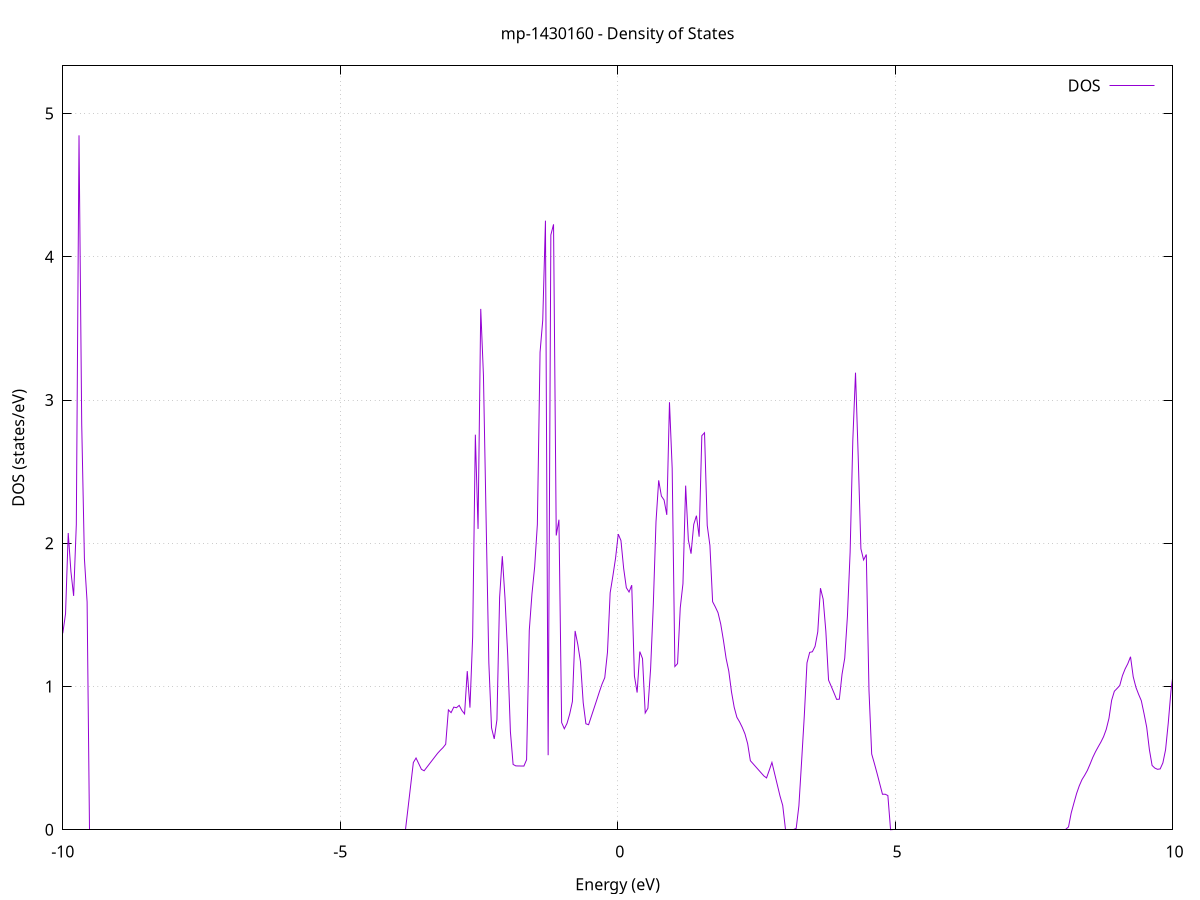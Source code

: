 set title 'mp-1430160 - Density of States'
set xlabel 'Energy (eV)'
set ylabel 'DOS (states/eV)'
set grid
set xrange [-10:10]
set yrange [0:5.333]
set xzeroaxis lt -1
set terminal png size 800,600
set output 'mp-1430160_dos_gnuplot.png'
plot '-' using 1:2 with lines title 'DOS'
-56.259200 0.000000
-56.210600 0.000000
-56.162000 0.000000
-56.113400 0.000000
-56.064900 0.000000
-56.016300 0.000000
-55.967700 0.000000
-55.919100 0.000000
-55.870500 0.000000
-55.821900 0.000000
-55.773300 0.000000
-55.724700 0.000000
-55.676100 0.000000
-55.627500 0.000000
-55.578900 0.000000
-55.530300 0.000000
-55.481700 0.000000
-55.433200 0.000000
-55.384600 0.000000
-55.336000 0.000000
-55.287400 0.000000
-55.238800 0.000000
-55.190200 0.000000
-55.141600 0.000000
-55.093000 0.000000
-55.044400 0.000000
-54.995800 0.000000
-54.947200 0.000000
-54.898600 0.000000
-54.850000 0.000000
-54.801500 0.000000
-54.752900 0.000000
-54.704300 0.000000
-54.655700 0.000000
-54.607100 0.000000
-54.558500 0.000000
-54.509900 0.000000
-54.461300 0.000000
-54.412700 0.000000
-54.364100 0.000000
-54.315500 0.000000
-54.266900 0.000000
-54.218300 0.000000
-54.169700 0.000000
-54.121200 0.000000
-54.072600 0.000000
-54.024000 0.000000
-53.975400 0.000000
-53.926800 0.000000
-53.878200 0.000000
-53.829600 0.000000
-53.781000 0.000000
-53.732400 0.000000
-53.683800 0.000000
-53.635200 0.000000
-53.586600 0.000000
-53.538000 0.000000
-53.489500 0.000000
-53.440900 0.000000
-53.392300 0.000000
-53.343700 0.000000
-53.295100 0.000000
-53.246500 0.000000
-53.197900 0.000000
-53.149300 0.000000
-53.100700 0.000000
-53.052100 0.000000
-53.003500 0.000000
-52.954900 0.000000
-52.906300 0.000000
-52.857800 0.000000
-52.809200 0.000000
-52.760600 0.000000
-52.712000 0.000000
-52.663400 0.000000
-52.614800 0.000000
-52.566200 0.000000
-52.517600 0.000000
-52.469000 0.000000
-52.420400 0.000000
-52.371800 0.000000
-52.323200 0.000000
-52.274600 0.000000
-52.226000 0.000000
-52.177500 0.000000
-52.128900 0.000000
-52.080300 0.000000
-52.031700 0.000000
-51.983100 0.000000
-51.934500 0.000000
-51.885900 0.000000
-51.837300 263.603800
-51.788700 0.000000
-51.740100 0.000000
-51.691500 0.000000
-51.642900 0.000000
-51.594300 0.000000
-51.545800 0.000000
-51.497200 0.000000
-51.448600 0.000000
-51.400000 0.000000
-51.351400 0.000000
-51.302800 0.000000
-51.254200 0.000000
-51.205600 0.000000
-51.157000 0.000000
-51.108400 0.000000
-51.059800 0.000000
-51.011200 0.000000
-50.962600 0.000000
-50.914100 0.000000
-50.865500 0.000000
-50.816900 0.000000
-50.768300 0.000000
-50.719700 0.000000
-50.671100 0.000000
-50.622500 0.000000
-50.573900 0.000000
-50.525300 0.000000
-50.476700 0.000000
-50.428100 0.000000
-50.379500 0.000000
-50.330900 0.000000
-50.282300 0.000000
-50.233800 0.000000
-50.185200 0.000000
-50.136600 0.000000
-50.088000 0.000000
-50.039400 0.000000
-49.990800 0.000000
-49.942200 0.000000
-49.893600 0.000000
-49.845000 0.000000
-49.796400 0.000000
-49.747800 0.000000
-49.699200 0.000000
-49.650600 0.000000
-49.602100 0.000000
-49.553500 0.000000
-49.504900 0.000000
-49.456300 0.000000
-49.407700 0.000000
-49.359100 0.000000
-49.310500 0.000000
-49.261900 0.000000
-49.213300 0.000000
-49.164700 0.000000
-49.116100 0.000000
-49.067500 0.000000
-49.018900 0.000000
-48.970300 0.000000
-48.921800 0.000000
-48.873200 0.000000
-48.824600 0.000000
-48.776000 0.000000
-48.727400 0.000000
-48.678800 0.000000
-48.630200 0.000000
-48.581600 0.000000
-48.533000 0.000000
-48.484400 0.000000
-48.435800 0.000000
-48.387200 0.000000
-48.338600 0.000000
-48.290100 0.000000
-48.241500 0.000000
-48.192900 0.000000
-48.144300 0.000000
-48.095700 0.000000
-48.047100 0.000000
-47.998500 0.000000
-47.949900 0.000000
-47.901300 0.000000
-47.852700 0.000000
-47.804100 0.000000
-47.755500 0.000000
-47.706900 0.000000
-47.658400 0.000000
-47.609800 0.000000
-47.561200 0.000000
-47.512600 0.000000
-47.464000 0.000000
-47.415400 0.000000
-47.366800 0.000000
-47.318200 0.000000
-47.269600 0.000000
-47.221000 0.000000
-47.172400 0.000000
-47.123800 0.000000
-47.075200 0.000000
-47.026600 0.000000
-46.978100 0.000000
-46.929500 0.000000
-46.880900 0.000000
-46.832300 0.000000
-46.783700 0.000000
-46.735100 0.000000
-46.686500 0.000000
-46.637900 0.000000
-46.589300 0.000000
-46.540700 0.000000
-46.492100 0.000000
-46.443500 0.000000
-46.394900 0.000000
-46.346400 0.000000
-46.297800 0.000000
-46.249200 0.000000
-46.200600 0.000000
-46.152000 0.000000
-46.103400 0.000000
-46.054800 0.000000
-46.006200 0.000000
-45.957600 0.000000
-45.909000 0.000000
-45.860400 0.000000
-45.811800 0.000000
-45.763200 0.000000
-45.714700 0.000000
-45.666100 0.000000
-45.617500 0.000000
-45.568900 0.000000
-45.520300 0.000000
-45.471700 0.000000
-45.423100 0.000000
-45.374500 0.000000
-45.325900 0.000000
-45.277300 0.000000
-45.228700 0.000000
-45.180100 0.000000
-45.131500 0.000000
-45.082900 0.000000
-45.034400 0.000000
-44.985800 0.000000
-44.937200 0.000000
-44.888600 0.000000
-44.840000 0.000000
-44.791400 0.000000
-44.742800 0.000000
-44.694200 0.000000
-44.645600 0.000000
-44.597000 0.000000
-44.548400 0.000000
-44.499800 0.000000
-44.451200 0.000000
-44.402700 0.000000
-44.354100 0.000000
-44.305500 0.000000
-44.256900 0.000000
-44.208300 0.000000
-44.159700 0.000000
-44.111100 0.000000
-44.062500 0.000000
-44.013900 0.000000
-43.965300 0.000000
-43.916700 0.000000
-43.868100 0.000000
-43.819500 0.000000
-43.771000 0.000000
-43.722400 0.000000
-43.673800 0.000000
-43.625200 0.000000
-43.576600 0.000000
-43.528000 0.000000
-43.479400 0.000000
-43.430800 0.000000
-43.382200 0.000000
-43.333600 0.000000
-43.285000 0.000000
-43.236400 0.000000
-43.187800 0.000000
-43.139200 0.000000
-43.090700 0.000000
-43.042100 0.000000
-42.993500 0.000000
-42.944900 0.000000
-42.896300 0.000000
-42.847700 0.000000
-42.799100 0.000000
-42.750500 0.000000
-42.701900 0.000000
-42.653300 0.000000
-42.604700 0.000000
-42.556100 0.000000
-42.507500 0.000000
-42.459000 0.000000
-42.410400 0.000000
-42.361800 0.000000
-42.313200 0.000000
-42.264600 0.000000
-42.216000 0.000000
-42.167400 0.000000
-42.118800 0.000000
-42.070200 0.000000
-42.021600 0.000000
-41.973000 0.000000
-41.924400 0.000000
-41.875800 0.000000
-41.827200 0.000000
-41.778700 0.000000
-41.730100 0.000000
-41.681500 0.000000
-41.632900 0.000000
-41.584300 0.000000
-41.535700 0.000000
-41.487100 0.000000
-41.438500 0.000000
-41.389900 0.000000
-41.341300 0.000000
-41.292700 0.000000
-41.244100 0.000000
-41.195500 0.000000
-41.147000 0.000000
-41.098400 0.000000
-41.049800 0.000000
-41.001200 0.000000
-40.952600 0.000000
-40.904000 0.000000
-40.855400 0.000000
-40.806800 0.000000
-40.758200 0.000000
-40.709600 0.000000
-40.661000 0.000000
-40.612400 0.000000
-40.563800 0.000000
-40.515300 0.000000
-40.466700 0.000000
-40.418100 0.000000
-40.369500 0.000000
-40.320900 0.000000
-40.272300 0.000000
-40.223700 0.000000
-40.175100 0.000000
-40.126500 0.000000
-40.077900 0.000000
-40.029300 0.000000
-39.980700 0.000000
-39.932100 0.000000
-39.883500 0.000000
-39.835000 0.000000
-39.786400 0.000000
-39.737800 0.000000
-39.689200 0.000000
-39.640600 0.000000
-39.592000 0.000000
-39.543400 0.000000
-39.494800 0.000000
-39.446200 0.000000
-39.397600 0.000000
-39.349000 0.000000
-39.300400 0.000000
-39.251800 0.000000
-39.203300 0.000000
-39.154700 0.000000
-39.106100 0.000000
-39.057500 0.000000
-39.008900 0.000000
-38.960300 0.000000
-38.911700 0.000000
-38.863100 0.000000
-38.814500 0.000000
-38.765900 0.000000
-38.717300 0.000000
-38.668700 0.000000
-38.620100 0.000000
-38.571600 0.000000
-38.523000 0.000000
-38.474400 0.000000
-38.425800 0.000000
-38.377200 0.000000
-38.328600 0.000000
-38.280000 0.000000
-38.231400 0.000000
-38.182800 0.000000
-38.134200 0.000000
-38.085600 0.000000
-38.037000 0.000000
-37.988400 0.000000
-37.939800 0.000000
-37.891300 0.000000
-37.842700 0.000000
-37.794100 0.000000
-37.745500 0.000000
-37.696900 0.000000
-37.648300 0.000000
-37.599700 0.000000
-37.551100 0.000000
-37.502500 0.000000
-37.453900 0.000000
-37.405300 0.000000
-37.356700 0.000000
-37.308100 0.000000
-37.259600 0.000000
-37.211000 0.000000
-37.162400 0.000000
-37.113800 0.000000
-37.065200 0.000000
-37.016600 0.000000
-36.968000 0.000000
-36.919400 0.000000
-36.870800 0.000000
-36.822200 0.000000
-36.773600 0.000000
-36.725000 0.000000
-36.676400 0.000000
-36.627900 0.000000
-36.579300 0.000000
-36.530700 0.000000
-36.482100 0.000000
-36.433500 0.000000
-36.384900 0.000000
-36.336300 0.000000
-36.287700 0.000000
-36.239100 0.000000
-36.190500 0.000000
-36.141900 0.000000
-36.093300 0.000000
-36.044700 0.000000
-35.996100 0.000000
-35.947600 0.000000
-35.899000 0.000000
-35.850400 0.000000
-35.801800 0.000000
-35.753200 0.000000
-35.704600 0.000000
-35.656000 0.000000
-35.607400 0.000000
-35.558800 0.000000
-35.510200 0.000000
-35.461600 0.000000
-35.413000 0.000000
-35.364400 0.000000
-35.315900 0.000000
-35.267300 0.000000
-35.218700 0.000000
-35.170100 0.000000
-35.121500 0.000000
-35.072900 0.000000
-35.024300 0.000000
-34.975700 0.000000
-34.927100 0.000000
-34.878500 0.000000
-34.829900 0.000000
-34.781300 0.000000
-34.732700 0.000000
-34.684100 0.000000
-34.635600 0.000000
-34.587000 0.000000
-34.538400 0.000000
-34.489800 0.000000
-34.441200 0.000000
-34.392600 0.000000
-34.344000 0.000000
-34.295400 0.000000
-34.246800 0.000000
-34.198200 0.000000
-34.149600 0.000000
-34.101000 0.000000
-34.052400 0.000000
-34.003900 0.000000
-33.955300 0.000000
-33.906700 0.000000
-33.858100 0.000000
-33.809500 0.000000
-33.760900 0.000000
-33.712300 0.000000
-33.663700 0.000000
-33.615100 0.000000
-33.566500 0.000000
-33.517900 0.000000
-33.469300 0.000000
-33.420700 0.000000
-33.372200 0.000000
-33.323600 0.000000
-33.275000 0.000000
-33.226400 0.000000
-33.177800 0.000000
-33.129200 0.000000
-33.080600 0.000000
-33.032000 0.000000
-32.983400 0.000000
-32.934800 0.000000
-32.886200 0.000000
-32.837600 0.000000
-32.789000 0.000000
-32.740400 0.000000
-32.691900 0.000000
-32.643300 0.000000
-32.594700 0.000000
-32.546100 0.000000
-32.497500 0.000000
-32.448900 0.000000
-32.400300 0.000000
-32.351700 0.000000
-32.303100 0.000000
-32.254500 0.000000
-32.205900 0.000000
-32.157300 0.000000
-32.108700 0.000000
-32.060200 0.000000
-32.011600 0.000000
-31.963000 0.000000
-31.914400 0.000000
-31.865800 0.000000
-31.817200 0.000000
-31.768600 0.000000
-31.720000 0.000000
-31.671400 0.000000
-31.622800 0.000000
-31.574200 0.000000
-31.525600 0.000000
-31.477000 0.000000
-31.428500 0.000000
-31.379900 0.000000
-31.331300 0.000000
-31.282700 0.000000
-31.234100 0.000000
-31.185500 0.000000
-31.136900 0.000000
-31.088300 0.000000
-31.039700 0.000000
-30.991100 0.000000
-30.942500 0.000000
-30.893900 0.000000
-30.845300 0.000000
-30.796700 0.000000
-30.748200 0.000000
-30.699600 0.000000
-30.651000 0.000000
-30.602400 0.000000
-30.553800 0.000000
-30.505200 0.000000
-30.456600 0.000000
-30.408000 0.000000
-30.359400 0.000000
-30.310800 0.000000
-30.262200 0.000000
-30.213600 0.000000
-30.165000 0.000000
-30.116500 0.000000
-30.067900 0.000000
-30.019300 0.000000
-29.970700 0.000000
-29.922100 0.000000
-29.873500 0.000000
-29.824900 0.000000
-29.776300 0.000000
-29.727700 0.000000
-29.679100 0.000000
-29.630500 0.000000
-29.581900 0.000000
-29.533300 0.000000
-29.484800 0.000000
-29.436200 0.000000
-29.387600 0.000000
-29.339000 0.000000
-29.290400 0.000000
-29.241800 0.000000
-29.193200 0.000000
-29.144600 0.000000
-29.096000 0.000000
-29.047400 0.000000
-28.998800 0.000000
-28.950200 0.000000
-28.901600 0.000000
-28.853000 0.000000
-28.804500 0.000000
-28.755900 0.000000
-28.707300 0.000000
-28.658700 0.000000
-28.610100 0.000000
-28.561500 0.000000
-28.512900 0.000000
-28.464300 0.000000
-28.415700 0.000000
-28.367100 0.000000
-28.318500 0.000000
-28.269900 0.000000
-28.221300 0.000000
-28.172800 0.000000
-28.124200 0.000000
-28.075600 0.000000
-28.027000 0.000000
-27.978400 0.000000
-27.929800 0.000000
-27.881200 0.000000
-27.832600 0.000000
-27.784000 0.000000
-27.735400 0.000000
-27.686800 0.000000
-27.638200 0.000000
-27.589600 0.000000
-27.541000 0.000000
-27.492500 0.000000
-27.443900 0.000000
-27.395300 0.000000
-27.346700 0.000000
-27.298100 0.000000
-27.249500 0.000000
-27.200900 0.000000
-27.152300 0.000000
-27.103700 0.000000
-27.055100 0.000000
-27.006500 0.000000
-26.957900 0.000000
-26.909300 0.000000
-26.860800 0.000000
-26.812200 0.000000
-26.763600 0.000000
-26.715000 0.000000
-26.666400 0.000000
-26.617800 0.000000
-26.569200 0.000000
-26.520600 0.000000
-26.472000 0.000000
-26.423400 0.000000
-26.374800 0.000000
-26.326200 0.000000
-26.277600 0.000000
-26.229100 0.000000
-26.180500 0.000000
-26.131900 0.000000
-26.083300 0.000000
-26.034700 0.000000
-25.986100 0.000000
-25.937500 0.000000
-25.888900 0.000000
-25.840300 0.000000
-25.791700 0.000000
-25.743100 0.000000
-25.694500 0.000000
-25.645900 0.000000
-25.597300 0.000000
-25.548800 0.000000
-25.500200 0.000000
-25.451600 0.000000
-25.403000 0.000000
-25.354400 0.000000
-25.305800 0.000000
-25.257200 0.000000
-25.208600 0.000000
-25.160000 0.000000
-25.111400 0.000000
-25.062800 0.000000
-25.014200 0.000000
-24.965600 0.000000
-24.917100 0.000000
-24.868500 0.000000
-24.819900 0.000000
-24.771300 0.000000
-24.722700 0.000000
-24.674100 0.000000
-24.625500 0.000000
-24.576900 0.000000
-24.528300 0.000000
-24.479700 0.000000
-24.431100 0.000000
-24.382500 0.000000
-24.333900 0.000000
-24.285400 0.000000
-24.236800 0.000000
-24.188200 0.000000
-24.139600 0.000000
-24.091000 0.000000
-24.042400 0.000000
-23.993800 0.000000
-23.945200 0.000000
-23.896600 0.000000
-23.848000 0.000000
-23.799400 0.000000
-23.750800 0.000000
-23.702200 0.000000
-23.653600 0.000000
-23.605100 0.000000
-23.556500 0.000000
-23.507900 0.000000
-23.459300 0.000000
-23.410700 0.000000
-23.362100 0.000000
-23.313500 0.000000
-23.264900 0.000000
-23.216300 0.000000
-23.167700 0.000000
-23.119100 0.000000
-23.070500 0.000000
-23.021900 0.000000
-22.973400 0.000000
-22.924800 0.000000
-22.876200 0.000000
-22.827600 0.000000
-22.779000 0.000000
-22.730400 0.000000
-22.681800 0.000000
-22.633200 0.000000
-22.584600 0.000000
-22.536000 0.000000
-22.487400 0.000000
-22.438800 0.000000
-22.390200 0.000000
-22.341700 0.000000
-22.293100 0.000000
-22.244500 0.000000
-22.195900 0.000000
-22.147300 0.000000
-22.098700 0.000000
-22.050100 0.000000
-22.001500 0.000000
-21.952900 0.000000
-21.904300 0.000000
-21.855700 0.000000
-21.807100 0.000000
-21.758500 0.000000
-21.709900 0.000000
-21.661400 0.000000
-21.612800 0.000000
-21.564200 0.000000
-21.515600 0.000000
-21.467000 0.000000
-21.418400 0.000000
-21.369800 0.000000
-21.321200 0.000000
-21.272600 0.000000
-21.224000 0.000000
-21.175400 0.000000
-21.126800 0.000000
-21.078200 0.000000
-21.029700 0.000000
-20.981100 0.000000
-20.932500 0.000000
-20.883900 0.000000
-20.835300 0.000000
-20.786700 0.000000
-20.738100 0.000000
-20.689500 0.000000
-20.640900 0.000000
-20.592300 0.000000
-20.543700 0.000000
-20.495100 0.000000
-20.446500 0.000000
-20.397900 0.000000
-20.349400 0.000000
-20.300800 0.000000
-20.252200 0.000000
-20.203600 0.000000
-20.155000 0.000000
-20.106400 0.000000
-20.057800 0.000000
-20.009200 0.000000
-19.960600 0.000000
-19.912000 0.000000
-19.863400 0.000000
-19.814800 0.000000
-19.766200 0.000000
-19.717700 0.000000
-19.669100 0.000000
-19.620500 0.000000
-19.571900 0.000000
-19.523300 0.000000
-19.474700 0.000000
-19.426100 0.000000
-19.377500 0.000000
-19.328900 0.000000
-19.280300 0.000000
-19.231700 0.000000
-19.183100 0.000000
-19.134500 0.000000
-19.086000 0.000000
-19.037400 0.000000
-18.988800 0.000000
-18.940200 0.000000
-18.891600 0.000000
-18.843000 0.000000
-18.794400 0.000000
-18.745800 0.000000
-18.697200 0.000000
-18.648600 0.000000
-18.600000 0.000000
-18.551400 0.000000
-18.502800 0.000000
-18.454200 0.000000
-18.405700 0.000000
-18.357100 0.000000
-18.308500 0.000000
-18.259900 0.000000
-18.211300 0.000000
-18.162700 0.000000
-18.114100 0.000000
-18.065500 0.000000
-18.016900 0.000000
-17.968300 0.000000
-17.919700 0.000000
-17.871100 0.000000
-17.822500 0.000000
-17.774000 0.000000
-17.725400 0.000000
-17.676800 0.000000
-17.628200 0.000000
-17.579600 0.000000
-17.531000 0.000000
-17.482400 0.000000
-17.433800 0.000000
-17.385200 0.000000
-17.336600 0.000000
-17.288000 0.000000
-17.239400 0.000000
-17.190800 0.000000
-17.142300 0.000000
-17.093700 0.000000
-17.045100 0.000000
-16.996500 0.000000
-16.947900 0.000000
-16.899300 0.000000
-16.850700 0.000000
-16.802100 0.000000
-16.753500 0.000000
-16.704900 0.000000
-16.656300 0.000000
-16.607700 0.000000
-16.559100 0.000000
-16.510500 0.000000
-16.462000 0.000000
-16.413400 0.000000
-16.364800 0.000000
-16.316200 0.000000
-16.267600 0.000000
-16.219000 0.000000
-16.170400 0.000000
-16.121800 0.000000
-16.073200 0.000000
-16.024600 0.000000
-15.976000 0.000000
-15.927400 0.000000
-15.878800 0.000000
-15.830300 0.000000
-15.781700 0.000000
-15.733100 0.000000
-15.684500 0.000000
-15.635900 0.000000
-15.587300 0.000000
-15.538700 0.000000
-15.490100 0.000000
-15.441500 0.000000
-15.392900 0.000000
-15.344300 0.000000
-15.295700 0.000000
-15.247100 0.000000
-15.198600 0.000000
-15.150000 0.000000
-15.101400 0.000000
-15.052800 0.000000
-15.004200 0.000000
-14.955600 0.000000
-14.907000 0.000000
-14.858400 0.000000
-14.809800 0.000000
-14.761200 0.000000
-14.712600 0.000000
-14.664000 0.000000
-14.615400 0.000000
-14.566800 0.000000
-14.518300 0.000000
-14.469700 0.000000
-14.421100 0.000000
-14.372500 0.000000
-14.323900 0.000000
-14.275300 0.000000
-14.226700 0.000000
-14.178100 0.000000
-14.129500 0.000000
-14.080900 0.000000
-14.032300 0.000000
-13.983700 0.000000
-13.935100 0.000000
-13.886600 0.000000
-13.838000 0.000000
-13.789400 0.000000
-13.740800 0.000000
-13.692200 0.000000
-13.643600 0.000000
-13.595000 0.000000
-13.546400 0.000000
-13.497800 0.000000
-13.449200 0.000000
-13.400600 0.000000
-13.352000 0.000000
-13.303400 0.000000
-13.254800 0.000000
-13.206300 0.000000
-13.157700 0.000000
-13.109100 0.000000
-13.060500 0.000000
-13.011900 0.000000
-12.963300 0.000000
-12.914700 0.000000
-12.866100 0.000000
-12.817500 0.000000
-12.768900 0.000000
-12.720300 0.000000
-12.671700 0.000000
-12.623100 0.000000
-12.574600 0.000000
-12.526000 0.000000
-12.477400 0.000000
-12.428800 0.000000
-12.380200 0.000000
-12.331600 0.000000
-12.283000 0.000000
-12.234400 0.000000
-12.185800 0.000000
-12.137200 0.000000
-12.088600 0.105800
-12.040000 0.307300
-11.991400 0.220900
-11.942900 0.239000
-11.894300 0.257100
-11.845700 0.275200
-11.797100 0.278300
-11.748500 0.261200
-11.699900 0.255400
-11.651300 0.263000
-11.602700 0.270600
-11.554100 0.278300
-11.505500 0.285900
-11.456900 0.293500
-11.408300 0.283000
-11.359700 0.285400
-11.311100 0.287700
-11.262600 0.290500
-11.214000 0.296100
-11.165400 0.301700
-11.116800 0.307300
-11.068200 0.312800
-11.019600 0.318400
-10.971000 0.322700
-10.922400 0.327600
-10.873800 0.333900
-10.825200 0.340300
-10.776600 0.346700
-10.728000 0.353000
-10.679400 0.359800
-10.630900 0.366700
-10.582300 0.373600
-10.533700 0.380500
-10.485100 0.402700
-10.436500 0.772000
-10.387900 0.863500
-10.339300 0.946100
-10.290700 1.002800
-10.242100 0.997800
-10.193500 1.049000
-10.144900 1.102900
-10.096300 1.150300
-10.047700 1.218100
-9.999200 1.374500
-9.950600 1.507600
-9.902000 2.071900
-9.853400 1.802200
-9.804800 1.632700
-9.756200 2.131800
-9.707600 4.848300
-9.659000 2.832300
-9.610400 1.893100
-9.561800 1.590000
-9.513200 0.000000
-9.464600 0.000000
-9.416000 0.000000
-9.367400 0.000000
-9.318900 0.000000
-9.270300 0.000000
-9.221700 0.000000
-9.173100 0.000000
-9.124500 0.000000
-9.075900 0.000000
-9.027300 0.000000
-8.978700 0.000000
-8.930100 0.000000
-8.881500 0.000000
-8.832900 0.000000
-8.784300 0.000000
-8.735700 0.000000
-8.687200 0.000000
-8.638600 0.000000
-8.590000 0.000000
-8.541400 0.000000
-8.492800 0.000000
-8.444200 0.000000
-8.395600 0.000000
-8.347000 0.000000
-8.298400 0.000000
-8.249800 0.000000
-8.201200 0.000000
-8.152600 0.000000
-8.104000 0.000000
-8.055400 0.000000
-8.006900 0.000000
-7.958300 0.000000
-7.909700 0.000000
-7.861100 0.000000
-7.812500 0.000000
-7.763900 0.000000
-7.715300 0.000000
-7.666700 0.000000
-7.618100 0.000000
-7.569500 0.000000
-7.520900 0.000000
-7.472300 0.000000
-7.423700 0.000000
-7.375200 0.000000
-7.326600 0.000000
-7.278000 0.000000
-7.229400 0.000000
-7.180800 0.000000
-7.132200 0.000000
-7.083600 0.000000
-7.035000 0.000000
-6.986400 0.000000
-6.937800 0.000000
-6.889200 0.000000
-6.840600 0.000000
-6.792000 0.000000
-6.743500 0.000000
-6.694900 0.000000
-6.646300 0.000000
-6.597700 0.000000
-6.549100 0.000000
-6.500500 0.000000
-6.451900 0.000000
-6.403300 0.000000
-6.354700 0.000000
-6.306100 0.000000
-6.257500 0.000000
-6.208900 0.000000
-6.160300 0.000000
-6.111700 0.000000
-6.063200 0.000000
-6.014600 0.000000
-5.966000 0.000000
-5.917400 0.000000
-5.868800 0.000000
-5.820200 0.000000
-5.771600 0.000000
-5.723000 0.000000
-5.674400 0.000000
-5.625800 0.000000
-5.577200 0.000000
-5.528600 0.000000
-5.480000 0.000000
-5.431500 0.000000
-5.382900 0.000000
-5.334300 0.000000
-5.285700 0.000000
-5.237100 0.000000
-5.188500 0.000000
-5.139900 0.000000
-5.091300 0.000000
-5.042700 0.000000
-4.994100 0.000000
-4.945500 0.000000
-4.896900 0.000000
-4.848300 0.000000
-4.799800 0.000000
-4.751200 0.000000
-4.702600 0.000000
-4.654000 0.000000
-4.605400 0.000000
-4.556800 0.000000
-4.508200 0.000000
-4.459600 0.000000
-4.411000 0.000000
-4.362400 0.000000
-4.313800 0.000000
-4.265200 0.000000
-4.216600 0.000000
-4.168000 0.000000
-4.119500 0.000000
-4.070900 0.000000
-4.022300 0.000000
-3.973700 0.000000
-3.925100 0.000000
-3.876500 0.000000
-3.827900 0.000000
-3.779300 0.146900
-3.730700 0.308200
-3.682100 0.469400
-3.633500 0.501000
-3.584900 0.461500
-3.536300 0.422100
-3.487800 0.411800
-3.439200 0.436200
-3.390600 0.460700
-3.342000 0.485100
-3.293400 0.509600
-3.244800 0.534000
-3.196200 0.554700
-3.147600 0.573500
-3.099000 0.597400
-3.050400 0.837000
-3.001800 0.817800
-2.953200 0.856400
-2.904600 0.852100
-2.856100 0.868500
-2.807500 0.833000
-2.758900 0.808800
-2.710300 1.107600
-2.661700 0.852500
-2.613100 1.347100
-2.564500 2.758300
-2.515900 2.100500
-2.467300 3.636300
-2.418700 3.171700
-2.370100 2.154600
-2.321500 1.166200
-2.272900 0.711500
-2.224300 0.634300
-2.175800 0.767300
-2.127200 1.622500
-2.078600 1.910000
-2.030000 1.616500
-1.981400 1.219200
-1.932800 0.684600
-1.884200 0.456300
-1.835600 0.446000
-1.787000 0.445500
-1.738400 0.445100
-1.689800 0.444700
-1.641200 0.489000
-1.592600 1.391800
-1.544100 1.647400
-1.495500 1.835700
-1.446900 2.131900
-1.398300 3.333500
-1.349700 3.558400
-1.301100 4.252100
-1.252500 0.520600
-1.203900 4.152500
-1.155300 4.226800
-1.106700 2.054600
-1.058100 2.164600
-1.009500 0.748700
-0.960900 0.705200
-0.912300 0.743000
-0.863800 0.808700
-0.815200 0.895500
-0.766600 1.388300
-0.718000 1.293400
-0.669400 1.171700
-0.620800 0.888100
-0.572200 0.739900
-0.523600 0.733500
-0.475000 0.790600
-0.426400 0.847700
-0.377800 0.904800
-0.329200 0.963200
-0.280600 1.017600
-0.232100 1.062100
-0.183500 1.238600
-0.134900 1.654500
-0.086300 1.770800
-0.037700 1.896000
0.010900 2.064100
0.059500 2.019200
0.108100 1.825800
0.156700 1.689900
0.205300 1.660000
0.253900 1.707800
0.302500 1.073000
0.351100 0.957900
0.399600 1.244000
0.448200 1.195200
0.496800 0.815400
0.545400 0.848200
0.594000 1.124000
0.642600 1.570800
0.691200 2.149900
0.739800 2.439500
0.788400 2.329700
0.837000 2.302100
0.885600 2.198500
0.934200 2.984700
0.982800 2.523500
1.031400 1.139600
1.079900 1.160300
1.128500 1.550200
1.177100 1.717800
1.225700 2.402600
1.274300 2.023300
1.322900 1.927500
1.371500 2.131600
1.420100 2.192700
1.468700 2.046100
1.517300 2.751200
1.565900 2.771600
1.614500 2.124700
1.663100 1.984200
1.711600 1.592300
1.760200 1.555900
1.808800 1.515600
1.857400 1.437100
1.906000 1.324100
1.954600 1.197000
2.003200 1.107400
2.051800 0.962900
2.100400 0.855400
2.149000 0.785400
2.197600 0.753200
2.246200 0.714700
2.294800 0.669100
2.343300 0.600700
2.391900 0.482300
2.440500 0.461100
2.489100 0.439800
2.537700 0.418600
2.586300 0.397300
2.634900 0.376100
2.683500 0.361900
2.732100 0.415300
2.780700 0.470200
2.829300 0.391900
2.877900 0.313600
2.926500 0.235300
2.975100 0.169700
3.023600 0.000000
3.072200 0.000000
3.120800 0.000000
3.169400 0.000000
3.218000 0.009600
3.266600 0.167200
3.315200 0.475600
3.363800 0.793600
3.412400 1.165500
3.461000 1.238400
3.509600 1.242800
3.558200 1.280900
3.606800 1.381800
3.655300 1.686700
3.703900 1.610200
3.752500 1.385500
3.801100 1.045000
3.849700 1.001100
3.898300 0.956400
3.946900 0.910400
3.995500 0.911800
4.044100 1.085400
4.092700 1.198300
4.141300 1.490700
4.189900 1.937700
4.238500 2.719800
4.287000 3.191100
4.335600 2.605100
4.384200 1.962200
4.432800 1.883900
4.481400 1.921600
4.530000 0.971400
4.578600 0.529000
4.627200 0.462600
4.675800 0.393300
4.724400 0.320600
4.773000 0.247900
4.821600 0.248300
4.870200 0.239000
4.918800 0.000100
4.967300 0.000000
5.015900 0.000000
5.064500 0.000000
5.113100 0.000000
5.161700 0.000000
5.210300 0.000000
5.258900 0.000000
5.307500 0.000000
5.356100 0.000000
5.404700 0.000000
5.453300 0.000000
5.501900 0.000000
5.550500 0.000000
5.599000 0.000000
5.647600 0.000000
5.696200 0.000000
5.744800 0.000000
5.793400 0.000000
5.842000 0.000000
5.890600 0.000000
5.939200 0.000000
5.987800 0.000000
6.036400 0.000000
6.085000 0.000000
6.133600 0.000000
6.182200 0.000000
6.230800 0.000000
6.279300 0.000000
6.327900 0.000000
6.376500 0.000000
6.425100 0.000000
6.473700 0.000000
6.522300 0.000000
6.570900 0.000000
6.619500 0.000000
6.668100 0.000000
6.716700 0.000000
6.765300 0.000000
6.813900 0.000000
6.862500 0.000000
6.911000 0.000000
6.959600 0.000000
7.008200 0.000000
7.056800 0.000000
7.105400 0.000000
7.154000 0.000000
7.202600 0.000000
7.251200 0.000000
7.299800 0.000000
7.348400 0.000000
7.397000 0.000000
7.445600 0.000000
7.494200 0.000000
7.542700 0.000000
7.591300 0.000000
7.639900 0.000000
7.688500 0.000000
7.737100 0.000000
7.785700 0.000000
7.834300 0.000000
7.882900 0.000000
7.931500 0.000000
7.980100 0.000000
8.028700 0.000000
8.077300 0.000000
8.125900 0.020000
8.174500 0.117100
8.223000 0.186200
8.271600 0.253200
8.320200 0.307100
8.368800 0.350200
8.417400 0.380700
8.466000 0.414700
8.514600 0.458400
8.563200 0.505000
8.611800 0.544300
8.660400 0.578700
8.709000 0.611800
8.757600 0.649700
8.806200 0.701300
8.854700 0.777700
8.903300 0.904300
8.951900 0.967000
9.000500 0.986300
9.049100 1.006700
9.097700 1.075600
9.146300 1.123100
9.194900 1.159900
9.243500 1.207900
9.292100 1.068400
9.340700 0.994900
9.389300 0.945500
9.437900 0.901300
9.486400 0.812000
9.535000 0.716000
9.583600 0.559400
9.632200 0.449200
9.680800 0.431000
9.729400 0.422200
9.778000 0.424900
9.826600 0.466900
9.875200 0.558700
9.923800 0.745900
9.972400 0.969400
10.021000 1.120500
10.069600 1.087900
10.118200 1.087300
10.166700 1.095500
10.215300 1.127900
10.263900 1.176700
10.312500 1.229600
10.361100 1.278700
10.409700 1.339900
10.458300 1.310300
10.506900 1.288400
10.555500 1.224200
10.604100 1.206400
10.652700 1.204300
10.701300 1.342800
10.749900 1.508200
10.798400 1.037900
10.847000 0.930600
10.895600 0.969400
10.944200 0.945700
10.992800 0.971700
11.041400 0.965000
11.090000 0.971700
11.138600 0.984900
11.187200 1.005400
11.235800 1.009900
11.284400 1.009900
11.333000 1.038300
11.381600 1.109200
11.430100 1.068200
11.478700 0.981400
11.527300 1.003600
11.575900 1.226300
11.624500 1.316000
11.673100 1.360300
11.721700 1.396700
11.770300 1.499100
11.818900 1.550800
11.867500 1.479900
11.916100 1.458400
11.964700 1.456300
12.013300 1.441800
12.061900 1.451500
12.110400 1.643800
12.159000 1.552900
12.207600 1.528500
12.256200 1.574400
12.304800 1.634400
12.353400 1.514500
12.402000 1.581300
12.450600 1.642300
12.499200 1.382000
12.547800 1.397500
12.596400 1.220700
12.645000 1.102600
12.693600 1.025800
12.742100 0.961600
12.790700 1.028700
12.839300 1.141500
12.887900 1.316800
12.936500 1.530600
12.985100 1.616700
13.033700 1.669900
13.082300 1.707100
13.130900 1.735400
13.179500 1.594700
13.228100 1.408500
13.276700 1.354200
13.325300 1.418900
13.373900 1.440100
13.422400 1.471000
13.471000 1.355600
13.519600 1.225000
13.568200 1.041300
13.616800 0.989000
13.665400 0.712800
13.714000 0.547800
13.762600 0.555900
13.811200 0.634400
13.859800 0.779500
13.908400 1.022100
13.957000 1.513000
14.005600 1.606600
14.054100 1.570800
14.102700 1.335200
14.151300 1.186700
14.199900 1.137500
14.248500 1.103300
14.297100 1.116200
14.345700 0.907300
14.394300 0.801500
14.442900 0.850300
14.491500 1.034000
14.540100 1.191900
14.588700 1.246500
14.637300 1.281000
14.685800 1.259100
14.734400 1.225300
14.783000 1.290600
14.831600 1.079500
14.880200 0.989100
14.928800 0.929100
14.977400 0.888200
15.026000 0.958100
15.074600 1.033200
15.123200 1.082900
15.171800 1.080600
15.220400 1.057700
15.269000 1.033900
15.317600 1.015800
15.366100 1.034900
15.414700 1.067200
15.463300 1.101800
15.511900 1.149800
15.560500 1.330100
15.609100 1.297500
15.657700 1.237100
15.706300 1.140900
15.754900 1.070100
15.803500 1.020400
15.852100 0.985800
15.900700 0.954200
15.949300 0.942200
15.997800 0.897300
16.046400 0.861500
16.095000 0.835000
16.143600 0.809900
16.192200 0.791200
16.240800 0.780100
16.289400 0.770200
16.338000 0.762400
16.386600 0.759700
16.435200 0.771600
16.483800 0.783900
16.532400 0.802600
16.581000 0.819700
16.629500 0.835800
16.678100 0.856700
16.726700 0.880100
16.775300 0.912500
16.823900 0.970600
16.872500 1.080800
16.921100 1.190700
16.969700 1.294000
17.018300 1.291700
17.066900 1.253600
17.115500 1.302700
17.164100 1.115700
17.212700 1.120900
17.261300 1.177600
17.309800 1.179800
17.358400 1.140700
17.407000 1.064000
17.455600 0.997200
17.504200 0.975400
17.552800 0.990100
17.601400 1.037100
17.650000 1.004100
17.698600 0.971700
17.747200 0.966100
17.795800 0.976400
17.844400 0.982100
17.893000 0.972300
17.941500 0.984300
17.990100 1.027100
18.038700 1.055900
18.087300 1.118800
18.135900 1.077400
18.184500 1.117000
18.233100 1.211300
18.281700 1.218100
18.330300 1.289800
18.378900 1.292800
18.427500 1.318800
18.476100 1.346300
18.524700 1.279900
18.573200 1.220300
18.621800 1.146100
18.670400 1.137900
18.719000 1.024900
18.767600 0.914700
18.816200 0.889800
18.864800 0.873900
18.913400 0.845100
18.962000 0.842500
19.010600 0.821300
19.059200 0.831800
19.107800 0.838200
19.156400 0.864000
19.205000 0.912300
19.253500 0.981100
19.302100 0.959200
19.350700 0.904000
19.399300 0.877900
19.447900 0.857200
19.496500 0.854400
19.545100 0.865600
19.593700 0.893500
19.642300 0.922200
19.690900 0.902000
19.739500 0.956200
19.788100 0.929100
19.836700 0.913900
19.885200 0.897300
19.933800 0.882000
19.982400 0.888200
20.031000 0.955200
20.079600 1.042800
20.128200 1.002000
20.176800 0.989800
20.225400 1.020600
20.274000 1.069300
20.322600 1.109100
20.371200 1.156900
20.419800 1.195000
20.468400 1.213000
20.517000 1.203500
20.565500 1.134600
20.614100 1.031800
20.662700 0.984200
20.711300 1.014200
20.759900 1.117800
20.808500 1.164100
20.857100 1.162300
20.905700 1.165400
20.954300 1.174100
21.002900 1.255100
21.051500 1.087200
21.100100 1.063200
21.148700 1.047700
21.197200 0.959000
21.245800 0.883000
21.294400 0.857700
21.343000 0.853300
21.391600 0.862400
21.440200 0.878700
21.488800 0.900300
21.537400 0.960000
21.586000 1.093800
21.634600 1.127800
21.683200 1.143800
21.731800 1.128400
21.780400 1.042200
21.828900 1.040100
21.877500 1.010900
21.926100 0.972000
21.974700 0.897300
22.023300 0.811700
22.071900 0.762700
22.120500 0.750700
22.169100 0.715900
22.217700 0.695600
22.266300 0.694000
22.314900 0.754000
22.363500 0.803400
22.412100 0.910200
22.460700 1.021000
22.509200 0.999500
22.557800 0.996200
22.606400 0.986900
22.655000 1.017600
22.703600 1.044300
22.752200 1.116600
22.800800 1.166100
22.849400 1.210200
22.898000 1.246600
22.946600 1.214800
22.995200 1.193500
23.043800 1.198400
23.092400 1.203000
23.140900 1.202000
23.189500 1.206600
23.238100 1.216100
23.286700 1.255700
23.335300 1.306300
23.383900 1.339200
23.432500 1.334300
23.481100 1.302500
23.529700 1.216500
23.578300 1.190900
23.626900 1.212000
23.675500 1.200600
23.724100 1.190300
23.772600 1.220200
23.821200 1.230400
23.869800 1.267700
23.918400 1.296100
23.967000 1.254000
24.015600 1.202400
24.064200 1.159100
24.112800 1.135200
24.161400 1.146400
24.210000 1.235200
24.258600 1.311400
24.307200 1.348400
24.355800 1.292900
24.404400 1.280700
24.452900 1.268700
24.501500 1.242600
24.550100 1.276700
24.598700 1.312500
24.647300 1.289300
24.695900 1.224200
24.744500 1.180100
24.793100 1.189000
24.841700 1.180600
24.890300 1.173300
24.938900 1.212800
24.987500 1.175900
25.036100 1.118800
25.084600 1.183900
25.133200 1.115300
25.181800 1.168000
25.230400 1.205700
25.279000 1.223100
25.327600 1.238900
25.376200 1.265700
25.424800 1.267400
25.473400 1.268700
25.522000 1.327300
25.570600 1.309400
25.619200 1.296000
25.667800 1.291200
25.716300 1.332100
25.764900 1.443400
25.813500 1.528700
25.862100 1.486900
25.910700 1.366300
25.959300 1.303100
26.007900 1.339100
26.056500 1.356800
26.105100 1.372600
26.153700 1.339800
26.202300 1.309200
26.250900 1.297400
26.299500 1.414700
26.348100 1.199800
26.396600 1.267700
26.445200 1.365500
26.493800 1.492000
26.542400 1.566300
26.591000 1.451600
26.639600 1.427100
26.688200 1.409800
26.736800 1.371600
26.785400 1.317000
26.834000 1.294900
26.882600 1.311500
26.931200 1.348900
26.979800 1.356800
27.028300 1.319000
27.076900 1.347000
27.125500 1.418700
27.174100 1.396900
27.222700 1.310500
27.271300 1.230900
27.319900 1.247400
27.368500 1.256300
27.417100 1.311200
27.465700 1.245200
27.514300 1.216100
27.562900 1.216400
27.611500 1.230500
27.660100 1.255300
27.708600 1.257200
27.757200 1.244200
27.805800 1.258400
27.854400 1.291600
27.903000 1.399900
27.951600 1.472800
28.000200 1.491500
28.048800 1.488700
28.097400 1.399100
28.146000 1.428500
28.194600 1.298100
28.243200 1.226600
28.291800 1.160800
28.340300 1.182700
28.388900 1.134500
28.437500 1.115000
28.486100 1.112900
28.534700 1.117100
28.583300 1.120900
28.631900 1.122400
28.680500 1.088600
28.729100 1.134100
28.777700 1.234700
28.826300 1.425900
28.874900 1.688000
28.923500 1.354800
28.972000 1.244300
29.020600 1.226600
29.069200 1.167400
29.117800 1.223800
29.166400 1.265400
29.215000 1.260600
29.263600 1.336300
29.312200 1.222600
29.360800 1.271000
29.409400 1.351300
29.458000 1.473700
29.506600 1.594000
29.555200 1.600500
29.603800 1.669100
29.652300 1.691200
29.700900 1.711700
29.749500 1.687900
29.798100 1.512200
29.846700 1.557300
29.895300 1.686500
29.943900 1.433500
29.992500 1.243400
30.041100 1.176800
30.089700 1.178600
30.138300 1.192900
30.186900 1.316500
30.235500 1.455800
30.284000 1.471400
30.332600 1.626600
30.381200 1.669100
30.429800 1.563300
30.478400 1.483800
30.527000 1.434100
30.575600 1.394600
30.624200 1.361800
30.672800 1.381400
30.721400 1.405800
30.770000 1.420800
30.818600 1.418500
30.867200 1.405200
30.915700 1.533200
30.964300 1.416900
31.012900 1.344200
31.061500 1.270300
31.110100 1.337600
31.158700 1.298700
31.207300 1.237900
31.255900 1.159900
31.304500 1.108600
31.353100 0.969000
31.401700 0.912100
31.450300 0.917100
31.498900 0.926800
31.547500 0.995900
31.596000 1.083700
31.644600 1.206600
31.693200 1.258400
31.741800 1.302900
31.790400 1.338900
31.839000 1.328500
31.887600 1.381500
31.936200 1.296600
31.984800 1.236600
32.033400 1.219200
32.082000 1.183300
32.130600 1.127500
32.179200 1.083500
32.227700 1.056100
32.276300 1.075000
32.324900 1.113200
32.373500 1.161100
32.422100 1.266300
32.470700 1.325000
32.519300 1.335900
32.567900 1.295900
32.616500 1.271100
32.665100 1.279800
32.713700 1.323900
32.762300 1.290300
32.810900 1.198200
32.859400 1.175500
32.908000 1.142900
32.956600 1.142800
33.005200 1.163500
33.053800 1.194000
33.102400 1.279100
33.151000 1.316300
33.199600 1.349600
33.248200 1.512100
33.296800 1.507200
33.345400 1.542100
33.394000 1.553100
33.442600 1.478500
33.491200 1.421700
33.539700 1.379900
33.588300 1.356100
33.636900 1.326800
33.685500 1.330200
33.734100 1.550900
33.782700 1.533900
33.831300 1.521400
33.879900 1.598700
33.928500 1.615000
33.977100 1.674400
34.025700 1.630100
34.074300 1.495600
34.122900 1.389600
34.171400 1.330900
34.220000 1.300800
34.268600 1.392100
34.317200 1.437200
34.365800 1.446400
34.414400 1.436000
34.463000 1.391200
34.511600 1.419800
34.560200 1.412900
34.608800 1.388200
34.657400 1.435300
34.706000 1.474400
34.754600 1.534800
34.803200 1.518900
34.851700 1.541700
34.900300 1.477500
34.948900 1.305100
34.997500 1.174400
35.046100 1.136300
35.094700 1.126500
35.143300 1.142500
35.191900 1.072000
35.240500 0.989700
35.289100 0.952400
35.337700 0.895300
35.386300 0.867400
35.434900 0.894300
35.483400 0.731500
35.532000 0.659300
35.580600 0.614200
35.629200 0.573700
35.677800 0.529200
35.726400 0.446000
35.775000 0.396100
35.823600 0.338500
35.872200 0.296300
35.920800 0.261100
35.969400 0.227500
36.018000 0.202500
36.066600 0.166000
36.115100 0.122700
36.163700 0.103300
36.212300 0.095000
36.260900 0.078400
36.309500 0.042300
36.358100 0.012500
36.406700 0.001200
36.455300 0.000000
36.503900 0.000000
36.552500 0.000000
36.601100 0.000000
36.649700 0.000000
36.698300 0.000000
36.746900 0.000000
36.795400 0.000000
36.844000 0.000000
36.892600 0.000000
36.941200 0.000000
36.989800 0.000000
37.038400 0.000000
37.087000 0.000000
37.135600 0.000000
37.184200 0.000000
37.232800 0.000000
37.281400 0.000000
37.330000 0.000000
37.378600 0.000000
37.427100 0.000000
37.475700 0.000000
37.524300 0.000000
37.572900 0.000000
37.621500 0.000000
37.670100 0.000000
37.718700 0.000000
37.767300 0.000000
37.815900 0.000000
37.864500 0.000000
37.913100 0.000000
37.961700 0.000000
38.010300 0.000000
38.058800 0.000000
38.107400 0.000000
38.156000 0.000000
38.204600 0.000000
38.253200 0.000000
38.301800 0.000000
38.350400 0.000000
38.399000 0.000000
38.447600 0.000000
38.496200 0.000000
38.544800 0.000000
38.593400 0.000000
38.642000 0.000000
38.690600 0.000000
38.739100 0.000000
38.787700 0.000000
38.836300 0.000000
38.884900 0.000000
38.933500 0.000000
38.982100 0.000000
39.030700 0.000000
39.079300 0.000000
39.127900 0.000000
39.176500 0.000000
39.225100 0.000000
39.273700 0.000000
39.322300 0.000000
39.370800 0.000000
39.419400 0.000000
39.468000 0.000000
39.516600 0.000000
39.565200 0.000000
39.613800 0.000000
39.662400 0.000000
39.711000 0.000000
39.759600 0.000000
39.808200 0.000000
39.856800 0.000000
39.905400 0.000000
39.954000 0.000000
40.002500 0.000000
40.051100 0.000000
40.099700 0.000000
40.148300 0.000000
40.196900 0.000000
40.245500 0.000000
40.294100 0.000000
40.342700 0.000000
40.391300 0.000000
40.439900 0.000000
40.488500 0.000000
40.537100 0.000000
40.585700 0.000000
40.634300 0.000000
40.682800 0.000000
40.731400 0.000000
40.780000 0.000000
40.828600 0.000000
40.877200 0.000000
40.925800 0.000000
e
